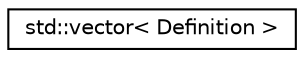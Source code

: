 digraph "Graphical Class Hierarchy"
{
  edge [fontname="Helvetica",fontsize="10",labelfontname="Helvetica",labelfontsize="10"];
  node [fontname="Helvetica",fontsize="10",shape=record];
  rankdir="LR";
  Node0 [label="std::vector\< Definition \>",height=0.2,width=0.4,color="black", fillcolor="white", style="filled",URL="$classstd_1_1vector.html"];
}
